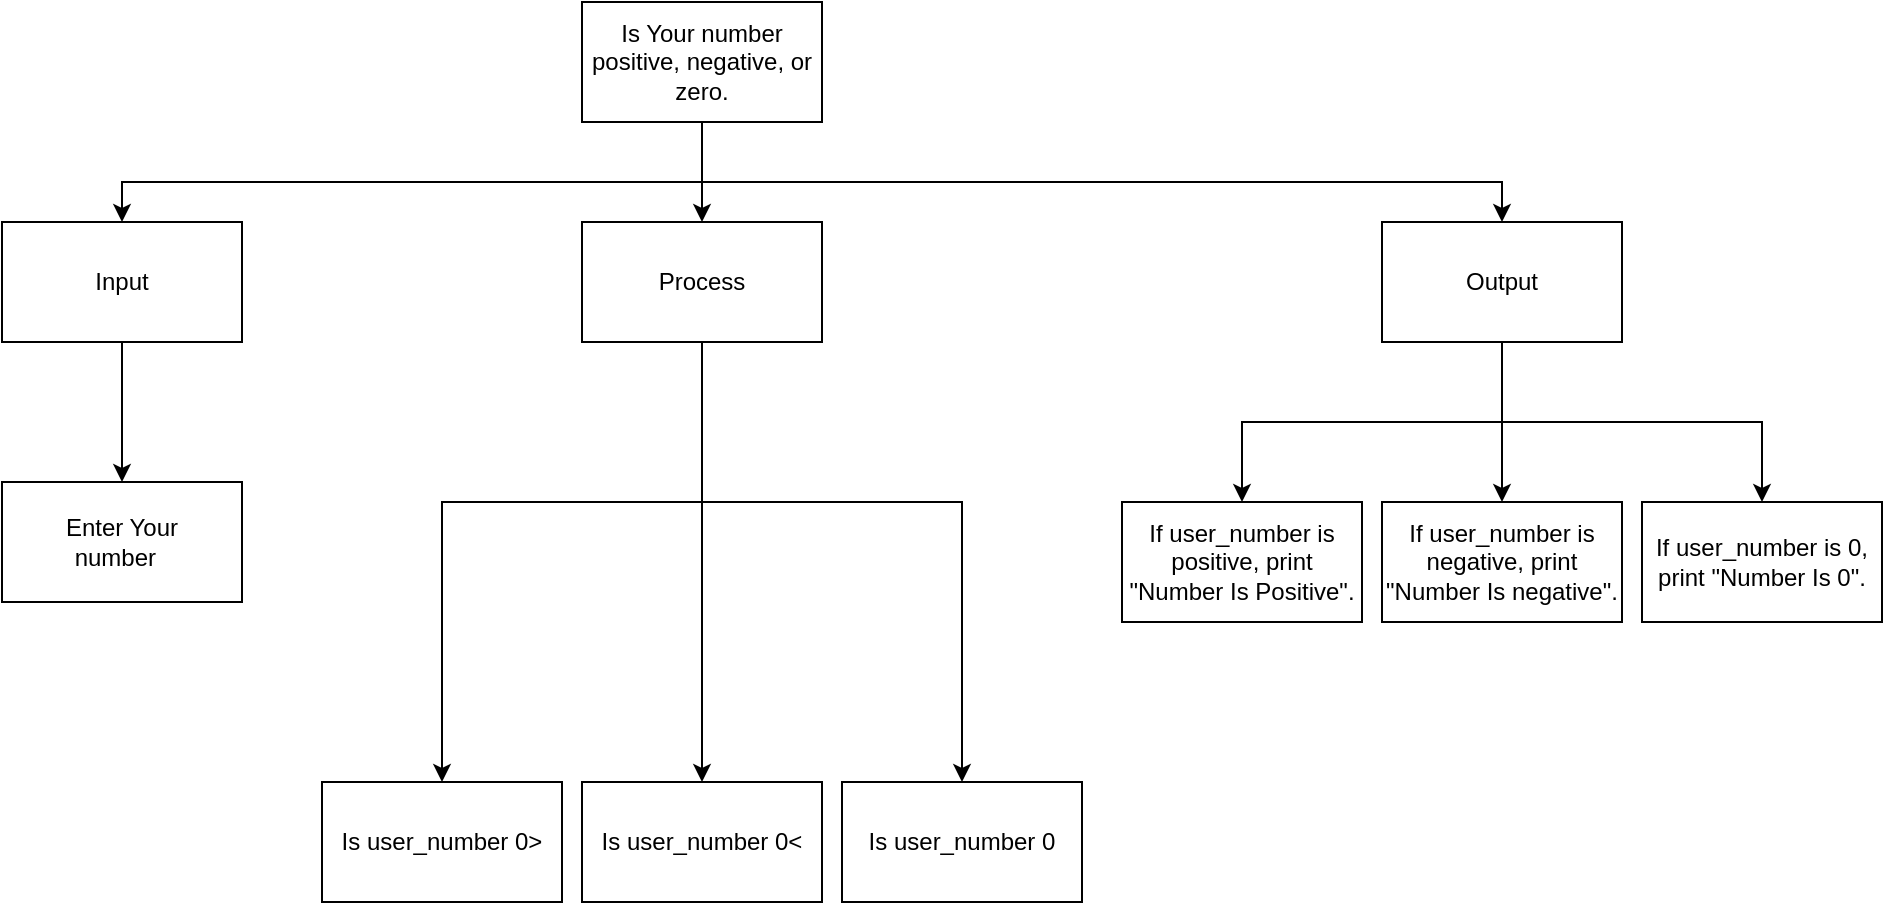 <mxfile>
    <diagram id="Ek28gAYluiZjqxpAqC49" name="Page-1">
        <mxGraphModel dx="1901" dy="1918" grid="1" gridSize="10" guides="1" tooltips="1" connect="1" arrows="1" fold="1" page="1" pageScale="1" pageWidth="827" pageHeight="1169" math="0" shadow="0">
            <root>
                <mxCell id="0"/>
                <mxCell id="1" parent="0"/>
                <mxCell id="2" style="edgeStyle=none;html=1;entryX=0.5;entryY=0;entryDx=0;entryDy=0;rounded=0;" parent="1" source="5" target="8" edge="1">
                    <mxGeometry relative="1" as="geometry"/>
                </mxCell>
                <mxCell id="3" style="edgeStyle=none;rounded=0;html=1;entryX=0.5;entryY=0;entryDx=0;entryDy=0;" parent="1" target="6" edge="1">
                    <mxGeometry relative="1" as="geometry">
                        <mxPoint x="260" y="-390.0" as="sourcePoint"/>
                        <Array as="points">
                            <mxPoint x="-30" y="-390"/>
                        </Array>
                    </mxGeometry>
                </mxCell>
                <mxCell id="4" style="edgeStyle=none;rounded=0;html=1;entryX=0.5;entryY=0;entryDx=0;entryDy=0;" parent="1" target="10" edge="1">
                    <mxGeometry relative="1" as="geometry">
                        <mxPoint x="260" y="-390.0" as="sourcePoint"/>
                        <Array as="points">
                            <mxPoint x="660" y="-390"/>
                        </Array>
                    </mxGeometry>
                </mxCell>
                <mxCell id="5" value="Is Your number positive, negative, or zero." style="rounded=0;whiteSpace=wrap;html=1;" parent="1" vertex="1">
                    <mxGeometry x="200" y="-480" width="120" height="60" as="geometry"/>
                </mxCell>
                <mxCell id="19" value="" style="edgeStyle=none;html=1;" parent="1" source="6" target="11" edge="1">
                    <mxGeometry relative="1" as="geometry"/>
                </mxCell>
                <mxCell id="6" value="Input" style="rounded=0;whiteSpace=wrap;html=1;" parent="1" vertex="1">
                    <mxGeometry x="-90" y="-370" width="120" height="60" as="geometry"/>
                </mxCell>
                <mxCell id="22" style="edgeStyle=none;html=1;endArrow=none;endFill=0;" parent="1" source="8" edge="1">
                    <mxGeometry relative="1" as="geometry">
                        <mxPoint x="260" y="-230" as="targetPoint"/>
                    </mxGeometry>
                </mxCell>
                <mxCell id="23" style="edgeStyle=none;html=1;entryX=0.5;entryY=0;entryDx=0;entryDy=0;endArrow=classic;endFill=1;rounded=0;" parent="1" target="13" edge="1">
                    <mxGeometry relative="1" as="geometry">
                        <mxPoint x="260" y="-230" as="sourcePoint"/>
                        <Array as="points"/>
                    </mxGeometry>
                </mxCell>
                <mxCell id="24" style="edgeStyle=none;rounded=0;html=1;entryX=0.5;entryY=0;entryDx=0;entryDy=0;endArrow=classic;endFill=1;" parent="1" target="21" edge="1">
                    <mxGeometry relative="1" as="geometry">
                        <mxPoint x="260" y="-230" as="sourcePoint"/>
                        <Array as="points">
                            <mxPoint x="380" y="-230"/>
                            <mxPoint x="390" y="-230"/>
                        </Array>
                    </mxGeometry>
                </mxCell>
                <mxCell id="30" style="edgeStyle=none;html=1;entryX=0.5;entryY=0;entryDx=0;entryDy=0;rounded=0;" parent="1" target="29" edge="1">
                    <mxGeometry relative="1" as="geometry">
                        <mxPoint x="260" y="-230" as="sourcePoint"/>
                        <Array as="points">
                            <mxPoint x="130" y="-230"/>
                        </Array>
                    </mxGeometry>
                </mxCell>
                <mxCell id="8" value="Process" style="rounded=0;whiteSpace=wrap;html=1;" parent="1" vertex="1">
                    <mxGeometry x="200" y="-370" width="120" height="60" as="geometry"/>
                </mxCell>
                <mxCell id="32" style="edgeStyle=none;html=1;entryX=0.5;entryY=0;entryDx=0;entryDy=0;" edge="1" parent="1" source="10" target="25">
                    <mxGeometry relative="1" as="geometry"/>
                </mxCell>
                <mxCell id="33" style="edgeStyle=none;html=1;entryX=0.5;entryY=0;entryDx=0;entryDy=0;rounded=0;" edge="1" parent="1" target="14">
                    <mxGeometry relative="1" as="geometry">
                        <mxPoint x="660" y="-270" as="sourcePoint"/>
                        <Array as="points">
                            <mxPoint x="530" y="-270"/>
                        </Array>
                    </mxGeometry>
                </mxCell>
                <mxCell id="34" style="edgeStyle=none;rounded=0;html=1;entryX=0.5;entryY=0;entryDx=0;entryDy=0;" edge="1" parent="1" target="31">
                    <mxGeometry relative="1" as="geometry">
                        <mxPoint x="660" y="-270" as="sourcePoint"/>
                        <Array as="points">
                            <mxPoint x="790" y="-270"/>
                        </Array>
                    </mxGeometry>
                </mxCell>
                <mxCell id="10" value="Output" style="rounded=0;whiteSpace=wrap;html=1;" parent="1" vertex="1">
                    <mxGeometry x="600" y="-370" width="120" height="60" as="geometry"/>
                </mxCell>
                <mxCell id="11" value="Enter Your &lt;br&gt;number&amp;nbsp;&amp;nbsp;" style="rounded=0;whiteSpace=wrap;html=1;" parent="1" vertex="1">
                    <mxGeometry x="-90" y="-240" width="120" height="60" as="geometry"/>
                </mxCell>
                <mxCell id="13" value="Is user_number 0&amp;lt;" style="rounded=0;whiteSpace=wrap;html=1;" parent="1" vertex="1">
                    <mxGeometry x="200" y="-90" width="120" height="60" as="geometry"/>
                </mxCell>
                <mxCell id="14" value="If user_number is positive, print &quot;Number Is Positive&quot;." style="rounded=0;whiteSpace=wrap;html=1;" parent="1" vertex="1">
                    <mxGeometry x="470" y="-230" width="120" height="60" as="geometry"/>
                </mxCell>
                <mxCell id="21" value="Is user_number 0" style="rounded=0;whiteSpace=wrap;html=1;" parent="1" vertex="1">
                    <mxGeometry x="330" y="-90" width="120" height="60" as="geometry"/>
                </mxCell>
                <mxCell id="25" value="If user_number is negative, print &quot;Number Is negative&quot;." style="rounded=0;whiteSpace=wrap;html=1;" parent="1" vertex="1">
                    <mxGeometry x="600" y="-230" width="120" height="60" as="geometry"/>
                </mxCell>
                <mxCell id="29" value="Is user_number 0&amp;gt;" style="rounded=0;whiteSpace=wrap;html=1;" parent="1" vertex="1">
                    <mxGeometry x="70" y="-90" width="120" height="60" as="geometry"/>
                </mxCell>
                <mxCell id="31" value="If user_number is 0, print &quot;Number Is 0&quot;." style="rounded=0;whiteSpace=wrap;html=1;" vertex="1" parent="1">
                    <mxGeometry x="730" y="-230" width="120" height="60" as="geometry"/>
                </mxCell>
            </root>
        </mxGraphModel>
    </diagram>
</mxfile>